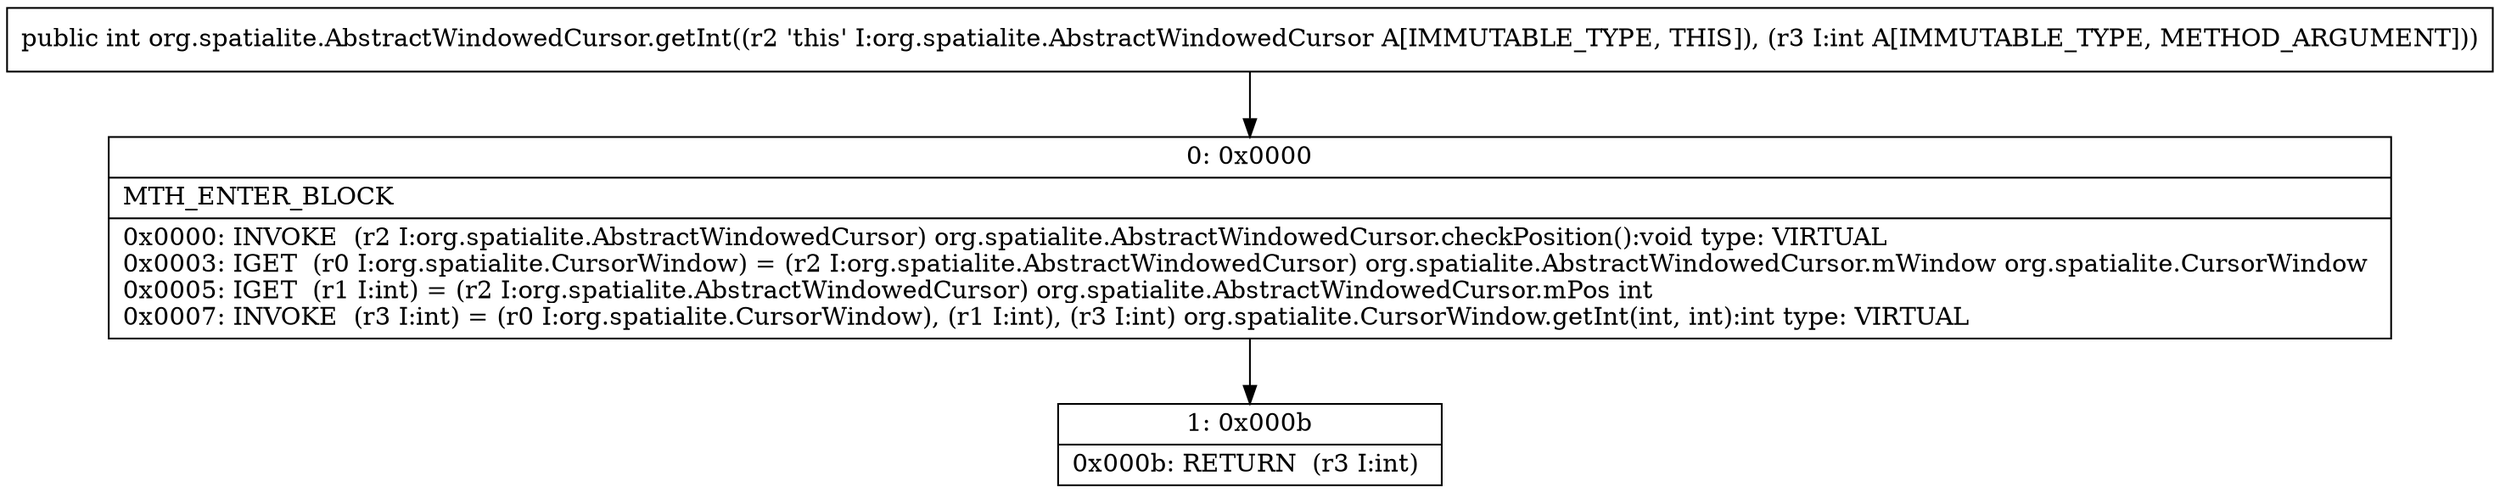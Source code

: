digraph "CFG fororg.spatialite.AbstractWindowedCursor.getInt(I)I" {
Node_0 [shape=record,label="{0\:\ 0x0000|MTH_ENTER_BLOCK\l|0x0000: INVOKE  (r2 I:org.spatialite.AbstractWindowedCursor) org.spatialite.AbstractWindowedCursor.checkPosition():void type: VIRTUAL \l0x0003: IGET  (r0 I:org.spatialite.CursorWindow) = (r2 I:org.spatialite.AbstractWindowedCursor) org.spatialite.AbstractWindowedCursor.mWindow org.spatialite.CursorWindow \l0x0005: IGET  (r1 I:int) = (r2 I:org.spatialite.AbstractWindowedCursor) org.spatialite.AbstractWindowedCursor.mPos int \l0x0007: INVOKE  (r3 I:int) = (r0 I:org.spatialite.CursorWindow), (r1 I:int), (r3 I:int) org.spatialite.CursorWindow.getInt(int, int):int type: VIRTUAL \l}"];
Node_1 [shape=record,label="{1\:\ 0x000b|0x000b: RETURN  (r3 I:int) \l}"];
MethodNode[shape=record,label="{public int org.spatialite.AbstractWindowedCursor.getInt((r2 'this' I:org.spatialite.AbstractWindowedCursor A[IMMUTABLE_TYPE, THIS]), (r3 I:int A[IMMUTABLE_TYPE, METHOD_ARGUMENT])) }"];
MethodNode -> Node_0;
Node_0 -> Node_1;
}

